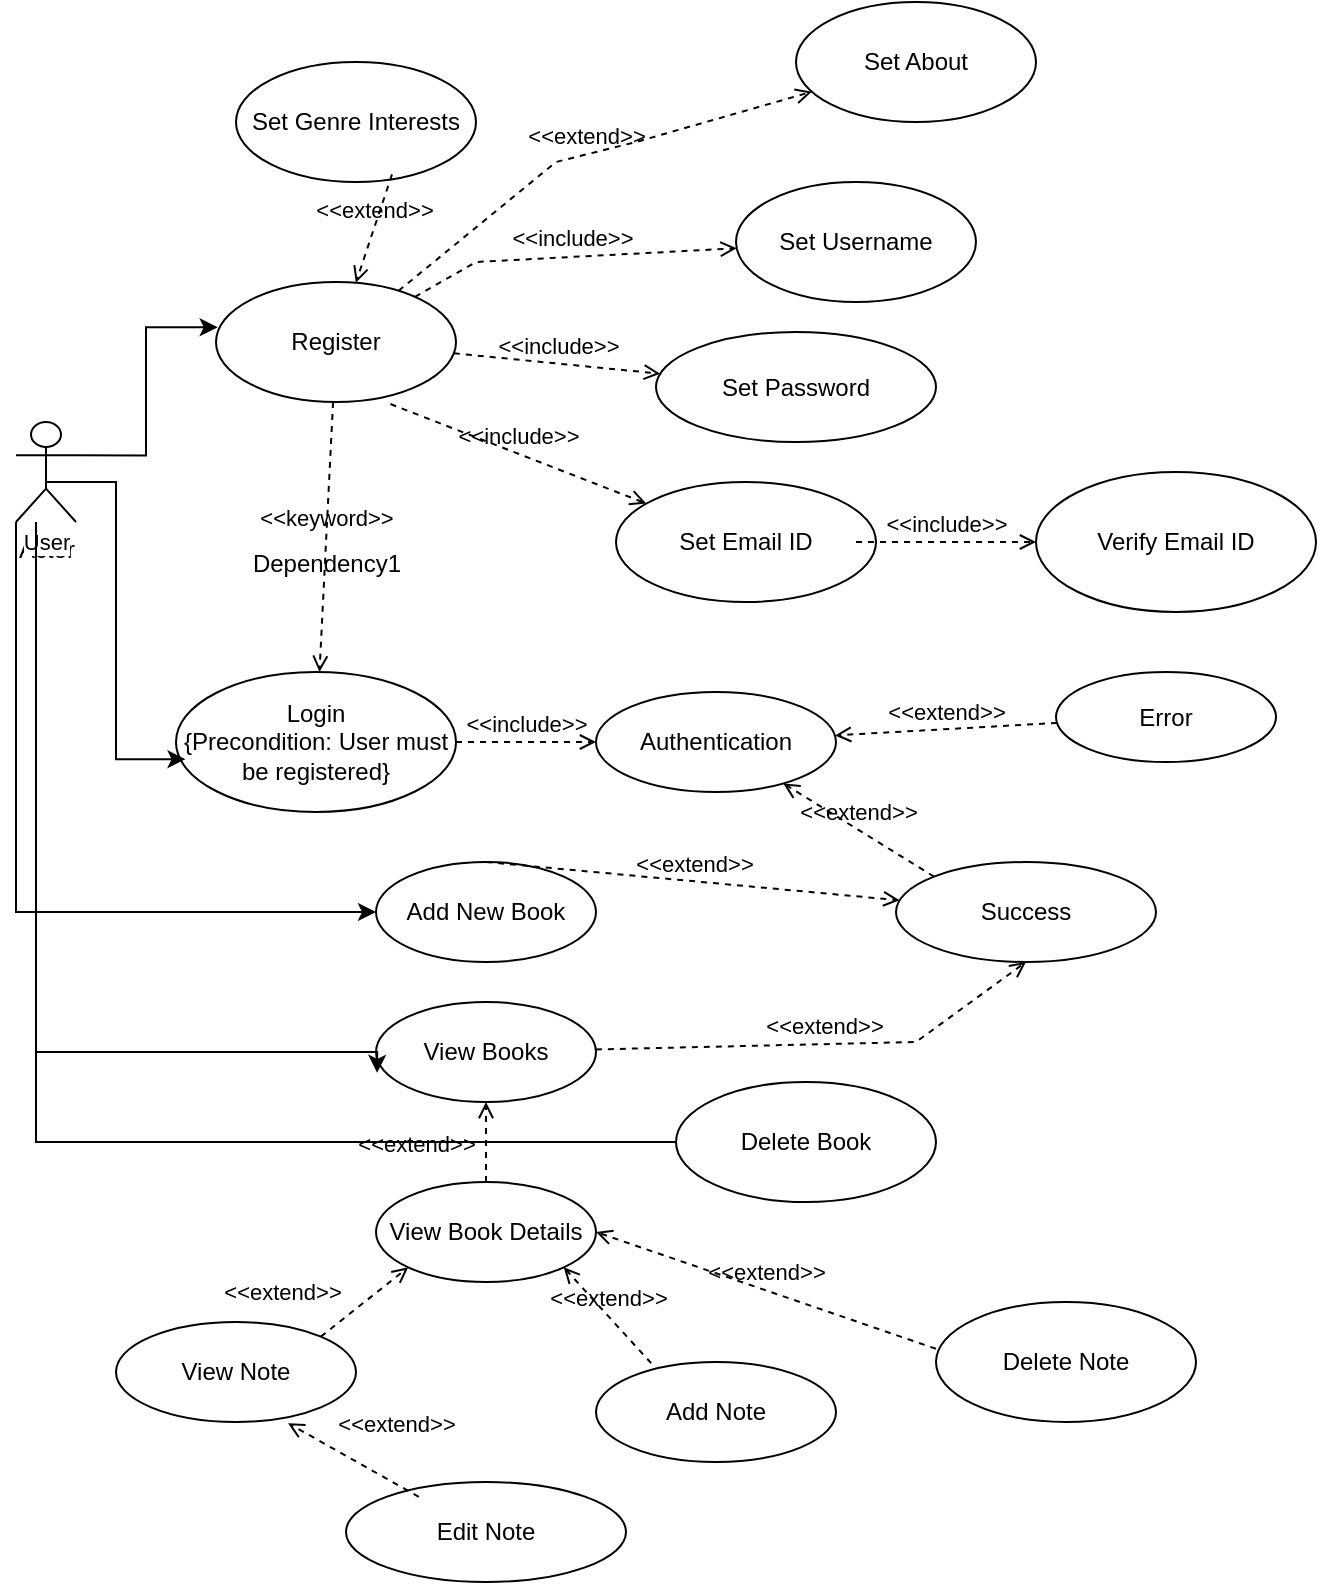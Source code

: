 <mxfile version="26.0.9">
  <diagram name="Page-1" id="RMmwBwLBUDTqW4gENO71">
    <mxGraphModel dx="1036" dy="1706" grid="1" gridSize="10" guides="1" tooltips="1" connect="1" arrows="1" fold="1" page="1" pageScale="1" pageWidth="850" pageHeight="1100" math="0" shadow="0">
      <root>
        <mxCell id="0" />
        <mxCell id="1" parent="0" />
        <mxCell id="KcppcJxrLOrbdMPhM8QH-2" value="Register" style="ellipse;whiteSpace=wrap;html=1;" parent="1" vertex="1">
          <mxGeometry x="180" y="110" width="120" height="60" as="geometry" />
        </mxCell>
        <mxCell id="KcppcJxrLOrbdMPhM8QH-38" style="edgeStyle=orthogonalEdgeStyle;rounded=0;orthogonalLoop=1;jettySize=auto;html=1;exitX=0;exitY=1;exitDx=0;exitDy=0;exitPerimeter=0;entryX=0;entryY=0.5;entryDx=0;entryDy=0;" parent="1" source="KcppcJxrLOrbdMPhM8QH-5" target="KcppcJxrLOrbdMPhM8QH-28" edge="1">
          <mxGeometry relative="1" as="geometry" />
        </mxCell>
        <mxCell id="lxDzeXdL1P0yP1RPXzex-11" style="edgeStyle=orthogonalEdgeStyle;rounded=0;orthogonalLoop=1;jettySize=auto;html=1;entryX=0;entryY=1;entryDx=0;entryDy=0;" edge="1" parent="1" source="KcppcJxrLOrbdMPhM8QH-5" target="lxDzeXdL1P0yP1RPXzex-9">
          <mxGeometry relative="1" as="geometry">
            <Array as="points">
              <mxPoint x="90" y="540" />
              <mxPoint x="429" y="540" />
            </Array>
          </mxGeometry>
        </mxCell>
        <mxCell id="KcppcJxrLOrbdMPhM8QH-5" value="Actor" style="shape=umlActor;verticalLabelPosition=bottom;verticalAlign=top;html=1;" parent="1" vertex="1">
          <mxGeometry x="80" y="180" width="30" height="50" as="geometry" />
        </mxCell>
        <mxCell id="KcppcJxrLOrbdMPhM8QH-6" value="Set Username" style="ellipse;whiteSpace=wrap;html=1;" parent="1" vertex="1">
          <mxGeometry x="440" y="60" width="120" height="60" as="geometry" />
        </mxCell>
        <mxCell id="KcppcJxrLOrbdMPhM8QH-7" value="&amp;lt;&amp;lt;include&amp;gt;&amp;gt;" style="html=1;verticalAlign=bottom;labelBackgroundColor=none;endArrow=open;endFill=0;dashed=1;rounded=0;" parent="1" source="KcppcJxrLOrbdMPhM8QH-2" target="KcppcJxrLOrbdMPhM8QH-6" edge="1">
          <mxGeometry width="160" relative="1" as="geometry">
            <mxPoint x="340" y="310" as="sourcePoint" />
            <mxPoint x="500" y="310" as="targetPoint" />
            <Array as="points">
              <mxPoint x="310" y="100" />
            </Array>
          </mxGeometry>
        </mxCell>
        <mxCell id="KcppcJxrLOrbdMPhM8QH-8" value="&amp;lt;&amp;lt;include&amp;gt;&amp;gt;" style="html=1;verticalAlign=bottom;labelBackgroundColor=none;endArrow=open;endFill=0;dashed=1;rounded=0;exitX=0.727;exitY=1.017;exitDx=0;exitDy=0;exitPerimeter=0;" parent="1" source="KcppcJxrLOrbdMPhM8QH-2" target="KcppcJxrLOrbdMPhM8QH-11" edge="1">
          <mxGeometry width="160" relative="1" as="geometry">
            <mxPoint x="340" y="310" as="sourcePoint" />
            <mxPoint x="500" y="310" as="targetPoint" />
          </mxGeometry>
        </mxCell>
        <mxCell id="KcppcJxrLOrbdMPhM8QH-9" value="&amp;lt;&amp;lt;include&amp;gt;&amp;gt;" style="html=1;verticalAlign=bottom;labelBackgroundColor=none;endArrow=open;endFill=0;dashed=1;rounded=0;" parent="1" source="KcppcJxrLOrbdMPhM8QH-2" target="KcppcJxrLOrbdMPhM8QH-10" edge="1">
          <mxGeometry width="160" relative="1" as="geometry">
            <mxPoint x="340" y="310" as="sourcePoint" />
            <mxPoint x="450" y="150" as="targetPoint" />
          </mxGeometry>
        </mxCell>
        <mxCell id="KcppcJxrLOrbdMPhM8QH-10" value="Set Password" style="ellipse;whiteSpace=wrap;html=1;" parent="1" vertex="1">
          <mxGeometry x="400" y="135" width="140" height="55" as="geometry" />
        </mxCell>
        <mxCell id="KcppcJxrLOrbdMPhM8QH-11" value="Set Email ID" style="ellipse;whiteSpace=wrap;html=1;" parent="1" vertex="1">
          <mxGeometry x="380" y="210" width="130" height="60" as="geometry" />
        </mxCell>
        <mxCell id="KcppcJxrLOrbdMPhM8QH-12" value="&amp;lt;&amp;lt;include&amp;gt;&amp;gt;" style="html=1;verticalAlign=bottom;labelBackgroundColor=none;endArrow=open;endFill=0;dashed=1;rounded=0;" parent="1" target="KcppcJxrLOrbdMPhM8QH-13" edge="1">
          <mxGeometry width="160" relative="1" as="geometry">
            <mxPoint x="500" y="240" as="sourcePoint" />
            <mxPoint x="660" y="240" as="targetPoint" />
          </mxGeometry>
        </mxCell>
        <mxCell id="KcppcJxrLOrbdMPhM8QH-13" value="Verify Email ID" style="ellipse;whiteSpace=wrap;html=1;" parent="1" vertex="1">
          <mxGeometry x="590" y="205" width="140" height="70" as="geometry" />
        </mxCell>
        <mxCell id="KcppcJxrLOrbdMPhM8QH-14" value="Login&lt;div&gt;{Precondition: User must be registered}&lt;/div&gt;" style="ellipse;whiteSpace=wrap;html=1;" parent="1" vertex="1">
          <mxGeometry x="160" y="305" width="140" height="70" as="geometry" />
        </mxCell>
        <mxCell id="KcppcJxrLOrbdMPhM8QH-15" value="Set Genre Interests" style="ellipse;whiteSpace=wrap;html=1;" parent="1" vertex="1">
          <mxGeometry x="190" width="120" height="60" as="geometry" />
        </mxCell>
        <mxCell id="KcppcJxrLOrbdMPhM8QH-16" value="&amp;lt;&amp;lt;extend&amp;gt;&amp;gt;" style="html=1;verticalAlign=bottom;labelBackgroundColor=none;endArrow=open;endFill=0;dashed=1;rounded=0;exitX=0.65;exitY=0.937;exitDx=0;exitDy=0;exitPerimeter=0;" parent="1" source="KcppcJxrLOrbdMPhM8QH-15" target="KcppcJxrLOrbdMPhM8QH-2" edge="1">
          <mxGeometry width="160" relative="1" as="geometry">
            <mxPoint x="340" y="290" as="sourcePoint" />
            <mxPoint x="500" y="290" as="targetPoint" />
          </mxGeometry>
        </mxCell>
        <mxCell id="KcppcJxrLOrbdMPhM8QH-17" value="Set About" style="ellipse;whiteSpace=wrap;html=1;" parent="1" vertex="1">
          <mxGeometry x="470" y="-30" width="120" height="60" as="geometry" />
        </mxCell>
        <mxCell id="KcppcJxrLOrbdMPhM8QH-18" value="&amp;lt;&amp;lt;extend&amp;gt;&amp;gt;" style="html=1;verticalAlign=bottom;labelBackgroundColor=none;endArrow=open;endFill=0;dashed=1;rounded=0;" parent="1" source="KcppcJxrLOrbdMPhM8QH-2" target="KcppcJxrLOrbdMPhM8QH-17" edge="1">
          <mxGeometry width="160" relative="1" as="geometry">
            <mxPoint x="340" y="290" as="sourcePoint" />
            <mxPoint x="500" y="290" as="targetPoint" />
            <Array as="points">
              <mxPoint x="350" y="50" />
              <mxPoint x="390" y="40" />
            </Array>
          </mxGeometry>
        </mxCell>
        <mxCell id="KcppcJxrLOrbdMPhM8QH-19" value="Authentication" style="ellipse;whiteSpace=wrap;html=1;" parent="1" vertex="1">
          <mxGeometry x="370" y="315" width="120" height="50" as="geometry" />
        </mxCell>
        <mxCell id="KcppcJxrLOrbdMPhM8QH-20" value="&amp;lt;&amp;lt;include&amp;gt;&amp;gt;" style="html=1;verticalAlign=bottom;labelBackgroundColor=none;endArrow=open;endFill=0;dashed=1;rounded=0;" parent="1" source="KcppcJxrLOrbdMPhM8QH-14" target="KcppcJxrLOrbdMPhM8QH-19" edge="1">
          <mxGeometry width="160" relative="1" as="geometry">
            <mxPoint x="340" y="370" as="sourcePoint" />
            <mxPoint x="390" y="340" as="targetPoint" />
          </mxGeometry>
        </mxCell>
        <mxCell id="KcppcJxrLOrbdMPhM8QH-21" value="Error" style="ellipse;whiteSpace=wrap;html=1;" parent="1" vertex="1">
          <mxGeometry x="600" y="305" width="110" height="45" as="geometry" />
        </mxCell>
        <mxCell id="KcppcJxrLOrbdMPhM8QH-22" value="&amp;lt;&amp;lt;extend&amp;gt;&amp;gt;" style="html=1;verticalAlign=bottom;labelBackgroundColor=none;endArrow=open;endFill=0;dashed=1;rounded=0;" parent="1" source="KcppcJxrLOrbdMPhM8QH-21" target="KcppcJxrLOrbdMPhM8QH-19" edge="1">
          <mxGeometry width="160" relative="1" as="geometry">
            <mxPoint x="340" y="320" as="sourcePoint" />
            <mxPoint x="500" y="320" as="targetPoint" />
          </mxGeometry>
        </mxCell>
        <mxCell id="KcppcJxrLOrbdMPhM8QH-25" value="&amp;lt;&amp;lt;keyword&amp;gt;&amp;gt;" style="endArrow=open;html=1;rounded=0;align=center;verticalAlign=bottom;dashed=1;endFill=0;labelBackgroundColor=none;" parent="1" source="KcppcJxrLOrbdMPhM8QH-2" target="KcppcJxrLOrbdMPhM8QH-14" edge="1">
          <mxGeometry relative="1" as="geometry">
            <mxPoint x="340" y="320" as="sourcePoint" />
            <mxPoint x="500" y="320" as="targetPoint" />
          </mxGeometry>
        </mxCell>
        <mxCell id="KcppcJxrLOrbdMPhM8QH-26" value="Dependency1" style="resizable=0;html=1;align=center;verticalAlign=top;labelBackgroundColor=none;" parent="KcppcJxrLOrbdMPhM8QH-25" connectable="0" vertex="1">
          <mxGeometry relative="1" as="geometry" />
        </mxCell>
        <mxCell id="KcppcJxrLOrbdMPhM8QH-28" value="Add New Book" style="ellipse;whiteSpace=wrap;html=1;" parent="1" vertex="1">
          <mxGeometry x="260" y="400" width="110" height="50" as="geometry" />
        </mxCell>
        <mxCell id="KcppcJxrLOrbdMPhM8QH-30" value="View Books" style="ellipse;whiteSpace=wrap;html=1;" parent="1" vertex="1">
          <mxGeometry x="260" y="470" width="110" height="50" as="geometry" />
        </mxCell>
        <mxCell id="KcppcJxrLOrbdMPhM8QH-31" value="&amp;lt;&amp;lt;extend&amp;gt;&amp;gt;" style="html=1;verticalAlign=bottom;labelBackgroundColor=none;endArrow=open;endFill=0;dashed=1;rounded=0;exitX=0.5;exitY=0;exitDx=0;exitDy=0;" parent="1" source="KcppcJxrLOrbdMPhM8QH-28" target="KcppcJxrLOrbdMPhM8QH-40" edge="1">
          <mxGeometry width="160" relative="1" as="geometry">
            <mxPoint x="430" y="470" as="sourcePoint" />
            <mxPoint x="500" y="470" as="targetPoint" />
          </mxGeometry>
        </mxCell>
        <mxCell id="KcppcJxrLOrbdMPhM8QH-33" value="&amp;lt;&amp;lt;extend&amp;gt;&amp;gt;" style="html=1;verticalAlign=bottom;labelBackgroundColor=none;endArrow=open;endFill=0;dashed=1;rounded=0;entryX=0.5;entryY=1;entryDx=0;entryDy=0;" parent="1" source="KcppcJxrLOrbdMPhM8QH-30" target="KcppcJxrLOrbdMPhM8QH-40" edge="1">
          <mxGeometry width="160" relative="1" as="geometry">
            <mxPoint x="340" y="470" as="sourcePoint" />
            <mxPoint x="500" y="470" as="targetPoint" />
            <Array as="points">
              <mxPoint x="530" y="490" />
            </Array>
          </mxGeometry>
        </mxCell>
        <mxCell id="KcppcJxrLOrbdMPhM8QH-35" style="edgeStyle=orthogonalEdgeStyle;rounded=0;orthogonalLoop=1;jettySize=auto;html=1;exitX=0.5;exitY=0.5;exitDx=0;exitDy=0;exitPerimeter=0;entryX=0.034;entryY=0.623;entryDx=0;entryDy=0;entryPerimeter=0;" parent="1" source="KcppcJxrLOrbdMPhM8QH-5" target="KcppcJxrLOrbdMPhM8QH-14" edge="1">
          <mxGeometry relative="1" as="geometry">
            <Array as="points">
              <mxPoint x="130" y="210" />
              <mxPoint x="130" y="349" />
            </Array>
          </mxGeometry>
        </mxCell>
        <mxCell id="lxDzeXdL1P0yP1RPXzex-14" value="User" style="edgeLabel;html=1;align=center;verticalAlign=middle;resizable=0;points=[];" vertex="1" connectable="0" parent="KcppcJxrLOrbdMPhM8QH-35">
          <mxGeometry x="-0.936" relative="1" as="geometry">
            <mxPoint x="-2" y="30" as="offset" />
          </mxGeometry>
        </mxCell>
        <mxCell id="KcppcJxrLOrbdMPhM8QH-36" style="edgeStyle=orthogonalEdgeStyle;rounded=0;orthogonalLoop=1;jettySize=auto;html=1;exitX=1;exitY=0.333;exitDx=0;exitDy=0;exitPerimeter=0;entryX=0.007;entryY=0.377;entryDx=0;entryDy=0;entryPerimeter=0;" parent="1" source="KcppcJxrLOrbdMPhM8QH-5" target="KcppcJxrLOrbdMPhM8QH-2" edge="1">
          <mxGeometry relative="1" as="geometry" />
        </mxCell>
        <mxCell id="KcppcJxrLOrbdMPhM8QH-37" style="edgeStyle=orthogonalEdgeStyle;rounded=0;orthogonalLoop=1;jettySize=auto;html=1;entryX=0.005;entryY=0.708;entryDx=0;entryDy=0;entryPerimeter=0;" parent="1" source="KcppcJxrLOrbdMPhM8QH-5" target="KcppcJxrLOrbdMPhM8QH-30" edge="1">
          <mxGeometry relative="1" as="geometry">
            <Array as="points">
              <mxPoint x="90" y="495" />
              <mxPoint x="261" y="495" />
            </Array>
          </mxGeometry>
        </mxCell>
        <mxCell id="KcppcJxrLOrbdMPhM8QH-40" value="Success" style="ellipse;whiteSpace=wrap;html=1;" parent="1" vertex="1">
          <mxGeometry x="520" y="400" width="130" height="50" as="geometry" />
        </mxCell>
        <mxCell id="KcppcJxrLOrbdMPhM8QH-41" value="&amp;lt;&amp;lt;extend&amp;gt;&amp;gt;" style="html=1;verticalAlign=bottom;labelBackgroundColor=none;endArrow=open;endFill=0;dashed=1;rounded=0;exitX=0;exitY=0;exitDx=0;exitDy=0;" parent="1" source="KcppcJxrLOrbdMPhM8QH-40" target="KcppcJxrLOrbdMPhM8QH-19" edge="1">
          <mxGeometry width="160" relative="1" as="geometry">
            <mxPoint x="340" y="410" as="sourcePoint" />
            <mxPoint x="470" y="420" as="targetPoint" />
          </mxGeometry>
        </mxCell>
        <mxCell id="KcppcJxrLOrbdMPhM8QH-44" value="View Book Details" style="ellipse;whiteSpace=wrap;html=1;" parent="1" vertex="1">
          <mxGeometry x="260" y="560" width="110" height="50" as="geometry" />
        </mxCell>
        <mxCell id="KcppcJxrLOrbdMPhM8QH-45" value="&amp;lt;&amp;lt;extend&amp;gt;&amp;gt;" style="html=1;verticalAlign=bottom;labelBackgroundColor=none;endArrow=open;endFill=0;dashed=1;rounded=0;" parent="1" source="KcppcJxrLOrbdMPhM8QH-44" target="KcppcJxrLOrbdMPhM8QH-30" edge="1">
          <mxGeometry x="-0.5" y="35" width="160" relative="1" as="geometry">
            <mxPoint x="340" y="410" as="sourcePoint" />
            <mxPoint x="500" y="410" as="targetPoint" />
            <mxPoint as="offset" />
          </mxGeometry>
        </mxCell>
        <mxCell id="lxDzeXdL1P0yP1RPXzex-1" value="Add Note" style="ellipse;whiteSpace=wrap;html=1;" vertex="1" parent="1">
          <mxGeometry x="370" y="650" width="120" height="50" as="geometry" />
        </mxCell>
        <mxCell id="lxDzeXdL1P0yP1RPXzex-2" value="View Note" style="ellipse;whiteSpace=wrap;html=1;" vertex="1" parent="1">
          <mxGeometry x="130" y="630" width="120" height="50" as="geometry" />
        </mxCell>
        <mxCell id="lxDzeXdL1P0yP1RPXzex-3" value="&amp;lt;&amp;lt;extend&amp;gt;&amp;gt;" style="html=1;verticalAlign=bottom;labelBackgroundColor=none;endArrow=open;endFill=0;dashed=1;rounded=0;exitX=1;exitY=0;exitDx=0;exitDy=0;entryX=0;entryY=1;entryDx=0;entryDy=0;" edge="1" parent="1" source="lxDzeXdL1P0yP1RPXzex-2" target="KcppcJxrLOrbdMPhM8QH-44">
          <mxGeometry x="-1" y="21" width="160" relative="1" as="geometry">
            <mxPoint x="340" y="510" as="sourcePoint" />
            <mxPoint x="500" y="510" as="targetPoint" />
            <mxPoint x="-6" y="3" as="offset" />
          </mxGeometry>
        </mxCell>
        <mxCell id="lxDzeXdL1P0yP1RPXzex-5" value="Edit Note" style="ellipse;whiteSpace=wrap;html=1;" vertex="1" parent="1">
          <mxGeometry x="245" y="710" width="140" height="50" as="geometry" />
        </mxCell>
        <mxCell id="lxDzeXdL1P0yP1RPXzex-7" value="&amp;lt;&amp;lt;extend&amp;gt;&amp;gt;" style="html=1;verticalAlign=bottom;labelBackgroundColor=none;endArrow=open;endFill=0;dashed=1;rounded=0;exitX=0.26;exitY=0.148;exitDx=0;exitDy=0;exitPerimeter=0;entryX=0.717;entryY=1.012;entryDx=0;entryDy=0;entryPerimeter=0;" edge="1" parent="1" source="lxDzeXdL1P0yP1RPXzex-5" target="lxDzeXdL1P0yP1RPXzex-2">
          <mxGeometry x="-0.377" y="-18" width="160" relative="1" as="geometry">
            <mxPoint x="30" y="670" as="sourcePoint" />
            <mxPoint x="190" y="670" as="targetPoint" />
            <mxPoint as="offset" />
          </mxGeometry>
        </mxCell>
        <mxCell id="lxDzeXdL1P0yP1RPXzex-8" value="&amp;lt;&amp;lt;extend&amp;gt;&amp;gt;" style="html=1;verticalAlign=bottom;labelBackgroundColor=none;endArrow=open;endFill=0;dashed=1;rounded=0;entryX=1;entryY=1;entryDx=0;entryDy=0;exitX=0.23;exitY=0.012;exitDx=0;exitDy=0;exitPerimeter=0;" edge="1" parent="1" source="lxDzeXdL1P0yP1RPXzex-1" target="KcppcJxrLOrbdMPhM8QH-44">
          <mxGeometry width="160" relative="1" as="geometry">
            <mxPoint x="410" y="620" as="sourcePoint" />
            <mxPoint x="570" y="620" as="targetPoint" />
          </mxGeometry>
        </mxCell>
        <mxCell id="lxDzeXdL1P0yP1RPXzex-9" value="Delete Book" style="ellipse;whiteSpace=wrap;html=1;" vertex="1" parent="1">
          <mxGeometry x="410" y="510" width="130" height="60" as="geometry" />
        </mxCell>
        <mxCell id="lxDzeXdL1P0yP1RPXzex-12" value="Delete Note" style="ellipse;whiteSpace=wrap;html=1;" vertex="1" parent="1">
          <mxGeometry x="540" y="620" width="130" height="60" as="geometry" />
        </mxCell>
        <mxCell id="lxDzeXdL1P0yP1RPXzex-13" value="&amp;lt;&amp;lt;extend&amp;gt;&amp;gt;" style="html=1;verticalAlign=bottom;labelBackgroundColor=none;endArrow=open;endFill=0;dashed=1;rounded=0;entryX=1;entryY=0.5;entryDx=0;entryDy=0;exitX=0;exitY=0.39;exitDx=0;exitDy=0;exitPerimeter=0;" edge="1" parent="1" source="lxDzeXdL1P0yP1RPXzex-12" target="KcppcJxrLOrbdMPhM8QH-44">
          <mxGeometry width="160" relative="1" as="geometry">
            <mxPoint x="340" y="520" as="sourcePoint" />
            <mxPoint x="500" y="520" as="targetPoint" />
          </mxGeometry>
        </mxCell>
      </root>
    </mxGraphModel>
  </diagram>
</mxfile>
